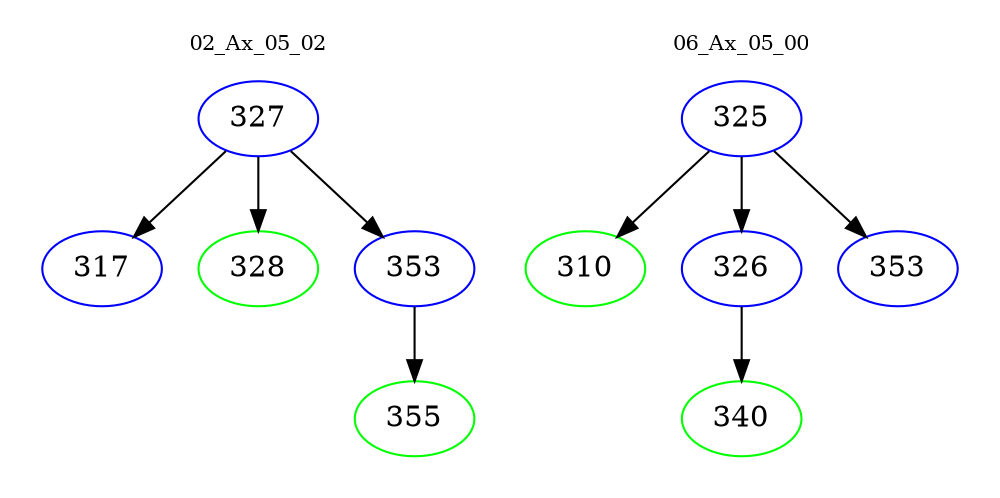 digraph{
subgraph cluster_0 {
color = white
label = "02_Ax_05_02";
fontsize=10;
T0_327 [label="327", color="blue"]
T0_327 -> T0_317 [color="black"]
T0_317 [label="317", color="blue"]
T0_327 -> T0_328 [color="black"]
T0_328 [label="328", color="green"]
T0_327 -> T0_353 [color="black"]
T0_353 [label="353", color="blue"]
T0_353 -> T0_355 [color="black"]
T0_355 [label="355", color="green"]
}
subgraph cluster_1 {
color = white
label = "06_Ax_05_00";
fontsize=10;
T1_325 [label="325", color="blue"]
T1_325 -> T1_310 [color="black"]
T1_310 [label="310", color="green"]
T1_325 -> T1_326 [color="black"]
T1_326 [label="326", color="blue"]
T1_326 -> T1_340 [color="black"]
T1_340 [label="340", color="green"]
T1_325 -> T1_353 [color="black"]
T1_353 [label="353", color="blue"]
}
}
